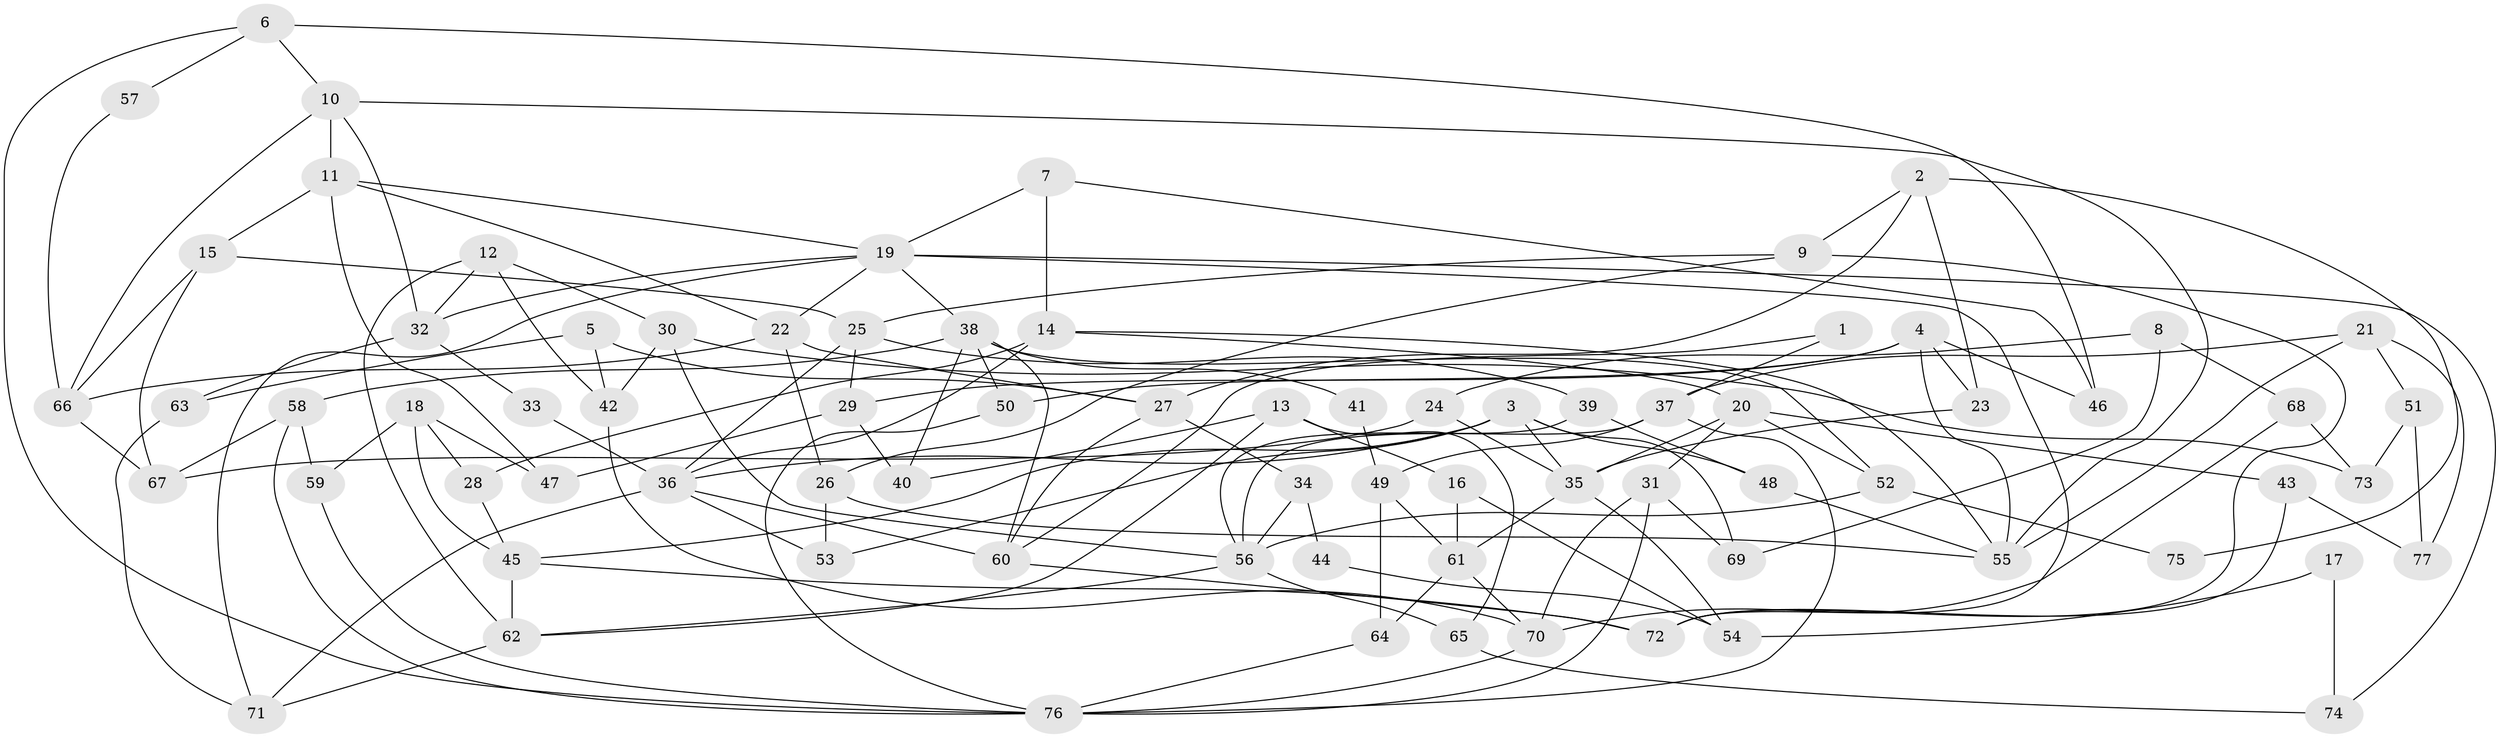 // Generated by graph-tools (version 1.1) at 2025/01/03/09/25 03:01:59]
// undirected, 77 vertices, 154 edges
graph export_dot {
graph [start="1"]
  node [color=gray90,style=filled];
  1;
  2;
  3;
  4;
  5;
  6;
  7;
  8;
  9;
  10;
  11;
  12;
  13;
  14;
  15;
  16;
  17;
  18;
  19;
  20;
  21;
  22;
  23;
  24;
  25;
  26;
  27;
  28;
  29;
  30;
  31;
  32;
  33;
  34;
  35;
  36;
  37;
  38;
  39;
  40;
  41;
  42;
  43;
  44;
  45;
  46;
  47;
  48;
  49;
  50;
  51;
  52;
  53;
  54;
  55;
  56;
  57;
  58;
  59;
  60;
  61;
  62;
  63;
  64;
  65;
  66;
  67;
  68;
  69;
  70;
  71;
  72;
  73;
  74;
  75;
  76;
  77;
  1 -- 60;
  1 -- 37;
  2 -- 27;
  2 -- 23;
  2 -- 9;
  2 -- 75;
  3 -- 53;
  3 -- 45;
  3 -- 35;
  3 -- 36;
  3 -- 48;
  3 -- 69;
  4 -- 29;
  4 -- 50;
  4 -- 23;
  4 -- 46;
  4 -- 55;
  5 -- 63;
  5 -- 27;
  5 -- 42;
  6 -- 10;
  6 -- 76;
  6 -- 46;
  6 -- 57;
  7 -- 46;
  7 -- 14;
  7 -- 19;
  8 -- 24;
  8 -- 69;
  8 -- 68;
  9 -- 25;
  9 -- 26;
  9 -- 72;
  10 -- 55;
  10 -- 11;
  10 -- 32;
  10 -- 66;
  11 -- 22;
  11 -- 19;
  11 -- 15;
  11 -- 47;
  12 -- 32;
  12 -- 42;
  12 -- 30;
  12 -- 62;
  13 -- 40;
  13 -- 62;
  13 -- 16;
  13 -- 65;
  14 -- 36;
  14 -- 55;
  14 -- 20;
  14 -- 28;
  15 -- 66;
  15 -- 25;
  15 -- 67;
  16 -- 61;
  16 -- 54;
  17 -- 74;
  17 -- 54;
  18 -- 28;
  18 -- 45;
  18 -- 47;
  18 -- 59;
  19 -- 72;
  19 -- 22;
  19 -- 32;
  19 -- 38;
  19 -- 71;
  19 -- 74;
  20 -- 52;
  20 -- 31;
  20 -- 35;
  20 -- 43;
  21 -- 55;
  21 -- 37;
  21 -- 51;
  21 -- 77;
  22 -- 66;
  22 -- 26;
  22 -- 27;
  23 -- 35;
  24 -- 35;
  24 -- 67;
  25 -- 36;
  25 -- 29;
  25 -- 39;
  26 -- 53;
  26 -- 55;
  27 -- 60;
  27 -- 34;
  28 -- 45;
  29 -- 47;
  29 -- 40;
  30 -- 73;
  30 -- 42;
  30 -- 56;
  31 -- 70;
  31 -- 69;
  31 -- 76;
  32 -- 33;
  32 -- 63;
  33 -- 36;
  34 -- 56;
  34 -- 44;
  35 -- 54;
  35 -- 61;
  36 -- 71;
  36 -- 53;
  36 -- 60;
  37 -- 56;
  37 -- 76;
  37 -- 49;
  38 -- 58;
  38 -- 40;
  38 -- 41;
  38 -- 50;
  38 -- 52;
  38 -- 60;
  39 -- 48;
  39 -- 56;
  41 -- 49;
  42 -- 70;
  43 -- 72;
  43 -- 77;
  44 -- 54;
  45 -- 72;
  45 -- 62;
  48 -- 55;
  49 -- 61;
  49 -- 64;
  50 -- 76;
  51 -- 77;
  51 -- 73;
  52 -- 56;
  52 -- 75;
  56 -- 62;
  56 -- 65;
  57 -- 66;
  58 -- 76;
  58 -- 59;
  58 -- 67;
  59 -- 76;
  60 -- 72;
  61 -- 64;
  61 -- 70;
  62 -- 71;
  63 -- 71;
  64 -- 76;
  65 -- 74;
  66 -- 67;
  68 -- 70;
  68 -- 73;
  70 -- 76;
}
